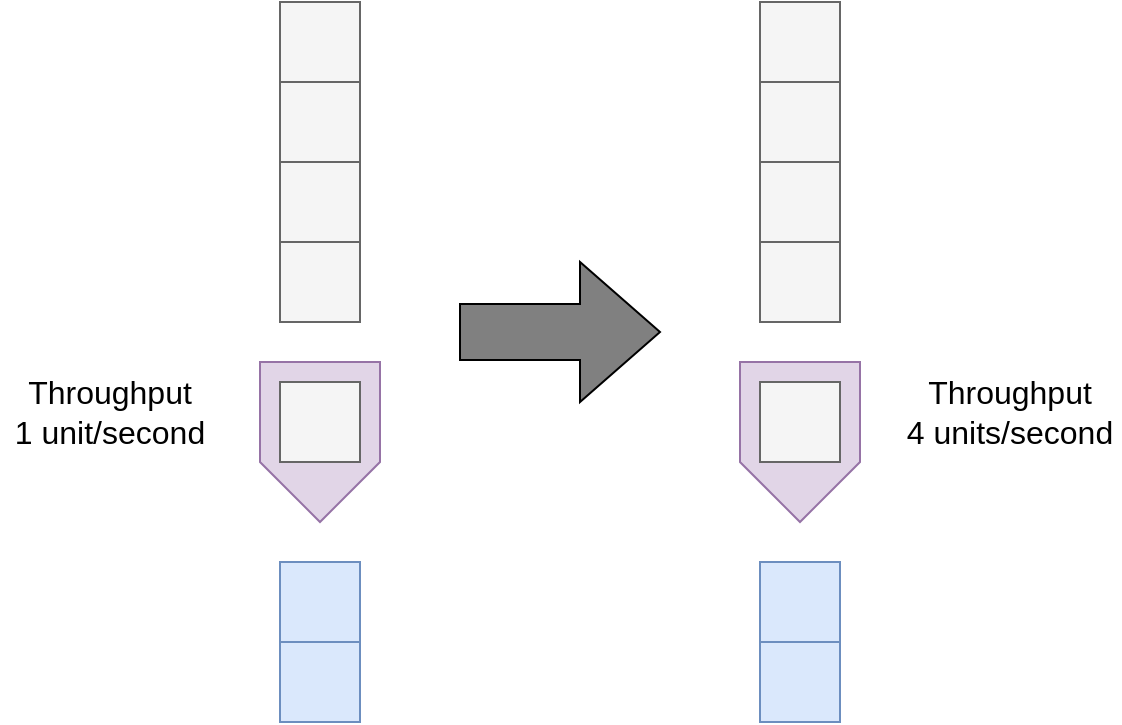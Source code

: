 <mxfile version="12.4.2" type="device" pages="1"><diagram id="eZUNsLYiJgMDukzFXyWQ" name="Page-1"><mxGraphModel dx="1773" dy="680" grid="1" gridSize="10" guides="1" tooltips="1" connect="1" arrows="1" fold="1" page="1" pageScale="1" pageWidth="827" pageHeight="1169" math="1" shadow="0"><root><mxCell id="0"/><mxCell id="1" parent="0"/><mxCell id="H5x8cj7PyIyz8HV6XOM8-1" value="" style="rounded=0;whiteSpace=wrap;html=1;fillColor=#f5f5f5;fontSize=16;strokeColor=#666666;fontColor=#333333;" vertex="1" parent="1"><mxGeometry x="80" y="40" width="40" height="40" as="geometry"/></mxCell><mxCell id="H5x8cj7PyIyz8HV6XOM8-2" value="" style="rounded=0;whiteSpace=wrap;html=1;fillColor=#f5f5f5;fontSize=16;strokeColor=#666666;fontColor=#333333;" vertex="1" parent="1"><mxGeometry x="80" y="80" width="40" height="40" as="geometry"/></mxCell><mxCell id="H5x8cj7PyIyz8HV6XOM8-3" value="" style="rounded=0;whiteSpace=wrap;html=1;fillColor=#f5f5f5;fontSize=16;strokeColor=#666666;fontColor=#333333;" vertex="1" parent="1"><mxGeometry x="80" y="120" width="40" height="40" as="geometry"/></mxCell><mxCell id="H5x8cj7PyIyz8HV6XOM8-4" value="" style="rounded=0;whiteSpace=wrap;html=1;fillColor=#f5f5f5;fontSize=16;strokeColor=#666666;fontColor=#333333;" vertex="1" parent="1"><mxGeometry x="80" y="160" width="40" height="40" as="geometry"/></mxCell><mxCell id="H5x8cj7PyIyz8HV6XOM8-5" value="" style="shape=offPageConnector;whiteSpace=wrap;html=1;fillColor=#e1d5e7;fontSize=16;strokeColor=#9673a6;" vertex="1" parent="1"><mxGeometry x="70" y="220" width="60" height="80" as="geometry"/></mxCell><mxCell id="H5x8cj7PyIyz8HV6XOM8-6" value="" style="rounded=0;whiteSpace=wrap;html=1;fillColor=#f5f5f5;fontSize=16;strokeColor=#666666;fontColor=#333333;" vertex="1" parent="1"><mxGeometry x="80" y="230" width="40" height="40" as="geometry"/></mxCell><mxCell id="H5x8cj7PyIyz8HV6XOM8-7" value="" style="rounded=0;whiteSpace=wrap;html=1;fillColor=#dae8fc;fontSize=16;strokeColor=#6c8ebf;" vertex="1" parent="1"><mxGeometry x="80" y="320" width="40" height="40" as="geometry"/></mxCell><mxCell id="H5x8cj7PyIyz8HV6XOM8-8" value="" style="rounded=0;whiteSpace=wrap;html=1;fillColor=#dae8fc;fontSize=16;strokeColor=#6c8ebf;" vertex="1" parent="1"><mxGeometry x="80" y="360" width="40" height="40" as="geometry"/></mxCell><mxCell id="H5x8cj7PyIyz8HV6XOM8-10" value="" style="rounded=0;whiteSpace=wrap;html=1;fillColor=#f5f5f5;fontSize=16;strokeColor=#666666;fontColor=#333333;" vertex="1" parent="1"><mxGeometry x="320" y="40" width="40" height="40" as="geometry"/></mxCell><mxCell id="H5x8cj7PyIyz8HV6XOM8-11" value="" style="rounded=0;whiteSpace=wrap;html=1;fillColor=#f5f5f5;fontSize=16;strokeColor=#666666;fontColor=#333333;" vertex="1" parent="1"><mxGeometry x="320" y="80" width="40" height="40" as="geometry"/></mxCell><mxCell id="H5x8cj7PyIyz8HV6XOM8-12" value="" style="rounded=0;whiteSpace=wrap;html=1;fillColor=#f5f5f5;fontSize=16;strokeColor=#666666;fontColor=#333333;" vertex="1" parent="1"><mxGeometry x="320" y="120" width="40" height="40" as="geometry"/></mxCell><mxCell id="H5x8cj7PyIyz8HV6XOM8-13" value="" style="rounded=0;whiteSpace=wrap;html=1;fillColor=#f5f5f5;fontSize=16;strokeColor=#666666;fontColor=#333333;" vertex="1" parent="1"><mxGeometry x="320" y="160" width="40" height="40" as="geometry"/></mxCell><mxCell id="H5x8cj7PyIyz8HV6XOM8-14" value="" style="shape=offPageConnector;whiteSpace=wrap;html=1;fillColor=#e1d5e7;fontSize=16;strokeColor=#9673a6;" vertex="1" parent="1"><mxGeometry x="310" y="220" width="60" height="80" as="geometry"/></mxCell><mxCell id="H5x8cj7PyIyz8HV6XOM8-15" value="" style="rounded=0;whiteSpace=wrap;html=1;fillColor=#f5f5f5;fontSize=16;strokeColor=#666666;fontColor=#333333;" vertex="1" parent="1"><mxGeometry x="320" y="230" width="40" height="40" as="geometry"/></mxCell><mxCell id="H5x8cj7PyIyz8HV6XOM8-16" value="" style="rounded=0;whiteSpace=wrap;html=1;fillColor=#dae8fc;fontSize=16;strokeColor=#6c8ebf;" vertex="1" parent="1"><mxGeometry x="320" y="320" width="40" height="40" as="geometry"/></mxCell><mxCell id="H5x8cj7PyIyz8HV6XOM8-17" value="" style="rounded=0;whiteSpace=wrap;html=1;fillColor=#dae8fc;fontSize=16;strokeColor=#6c8ebf;" vertex="1" parent="1"><mxGeometry x="320" y="360" width="40" height="40" as="geometry"/></mxCell><mxCell id="H5x8cj7PyIyz8HV6XOM8-18" value="" style="html=1;shadow=0;dashed=0;align=center;verticalAlign=middle;shape=mxgraph.arrows2.arrow;dy=0.6;dx=40;notch=0;fillColor=#808080;fontSize=16;" vertex="1" parent="1"><mxGeometry x="170" y="170" width="100" height="70" as="geometry"/></mxCell><mxCell id="H5x8cj7PyIyz8HV6XOM8-19" value="Throughput&lt;br&gt;1 unit/second" style="text;html=1;strokeColor=none;fillColor=none;align=center;verticalAlign=middle;whiteSpace=wrap;rounded=0;fontSize=16;" vertex="1" parent="1"><mxGeometry x="-60" y="220" width="110" height="50" as="geometry"/></mxCell><mxCell id="H5x8cj7PyIyz8HV6XOM8-20" value="Throughput&lt;br&gt;4 units/second" style="text;html=1;strokeColor=none;fillColor=none;align=center;verticalAlign=middle;whiteSpace=wrap;rounded=0;fontSize=16;" vertex="1" parent="1"><mxGeometry x="390" y="220" width="110" height="50" as="geometry"/></mxCell></root></mxGraphModel></diagram></mxfile>